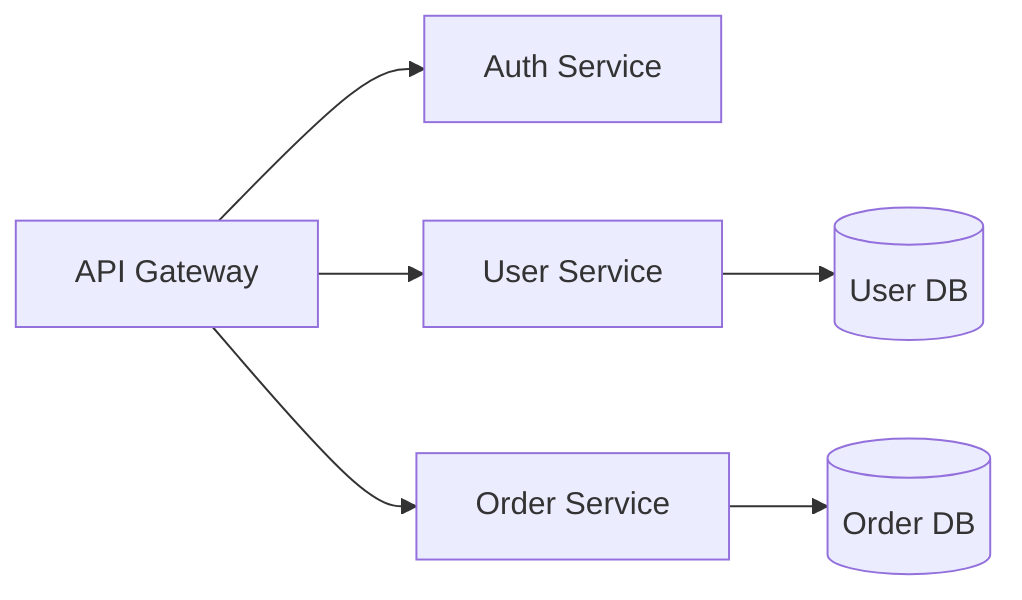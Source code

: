 flowchart LR
    API[API Gateway] --> Auth[Auth Service]
    API --> User[User Service] 
    API --> Order[Order Service]
    User --> UserDB[(User DB)]
    Order --> OrderDB[(Order DB)]